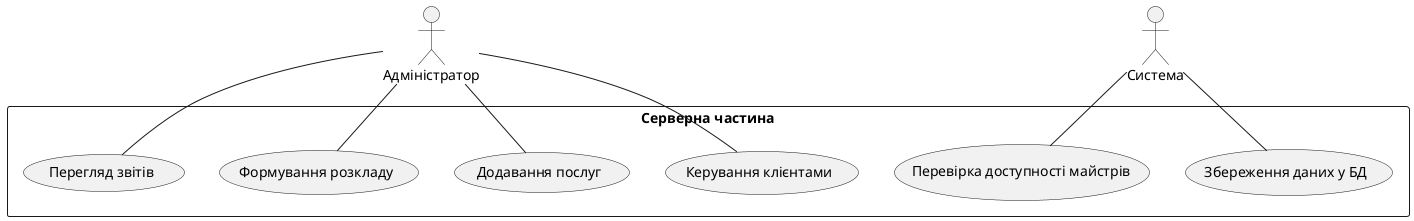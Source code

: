@startuml server_usecase
actor "Адміністратор" as Admin
actor "Система" as System

rectangle "Серверна частина" {
  Admin -- (Керування клієнтами)
  Admin -- (Додавання послуг)
  Admin -- (Формування розкладу)
  Admin -- (Перегляд звітів)

  System -- (Збереження даних у БД)
  System -- (Перевірка доступності майстрів)
}
@enduml
